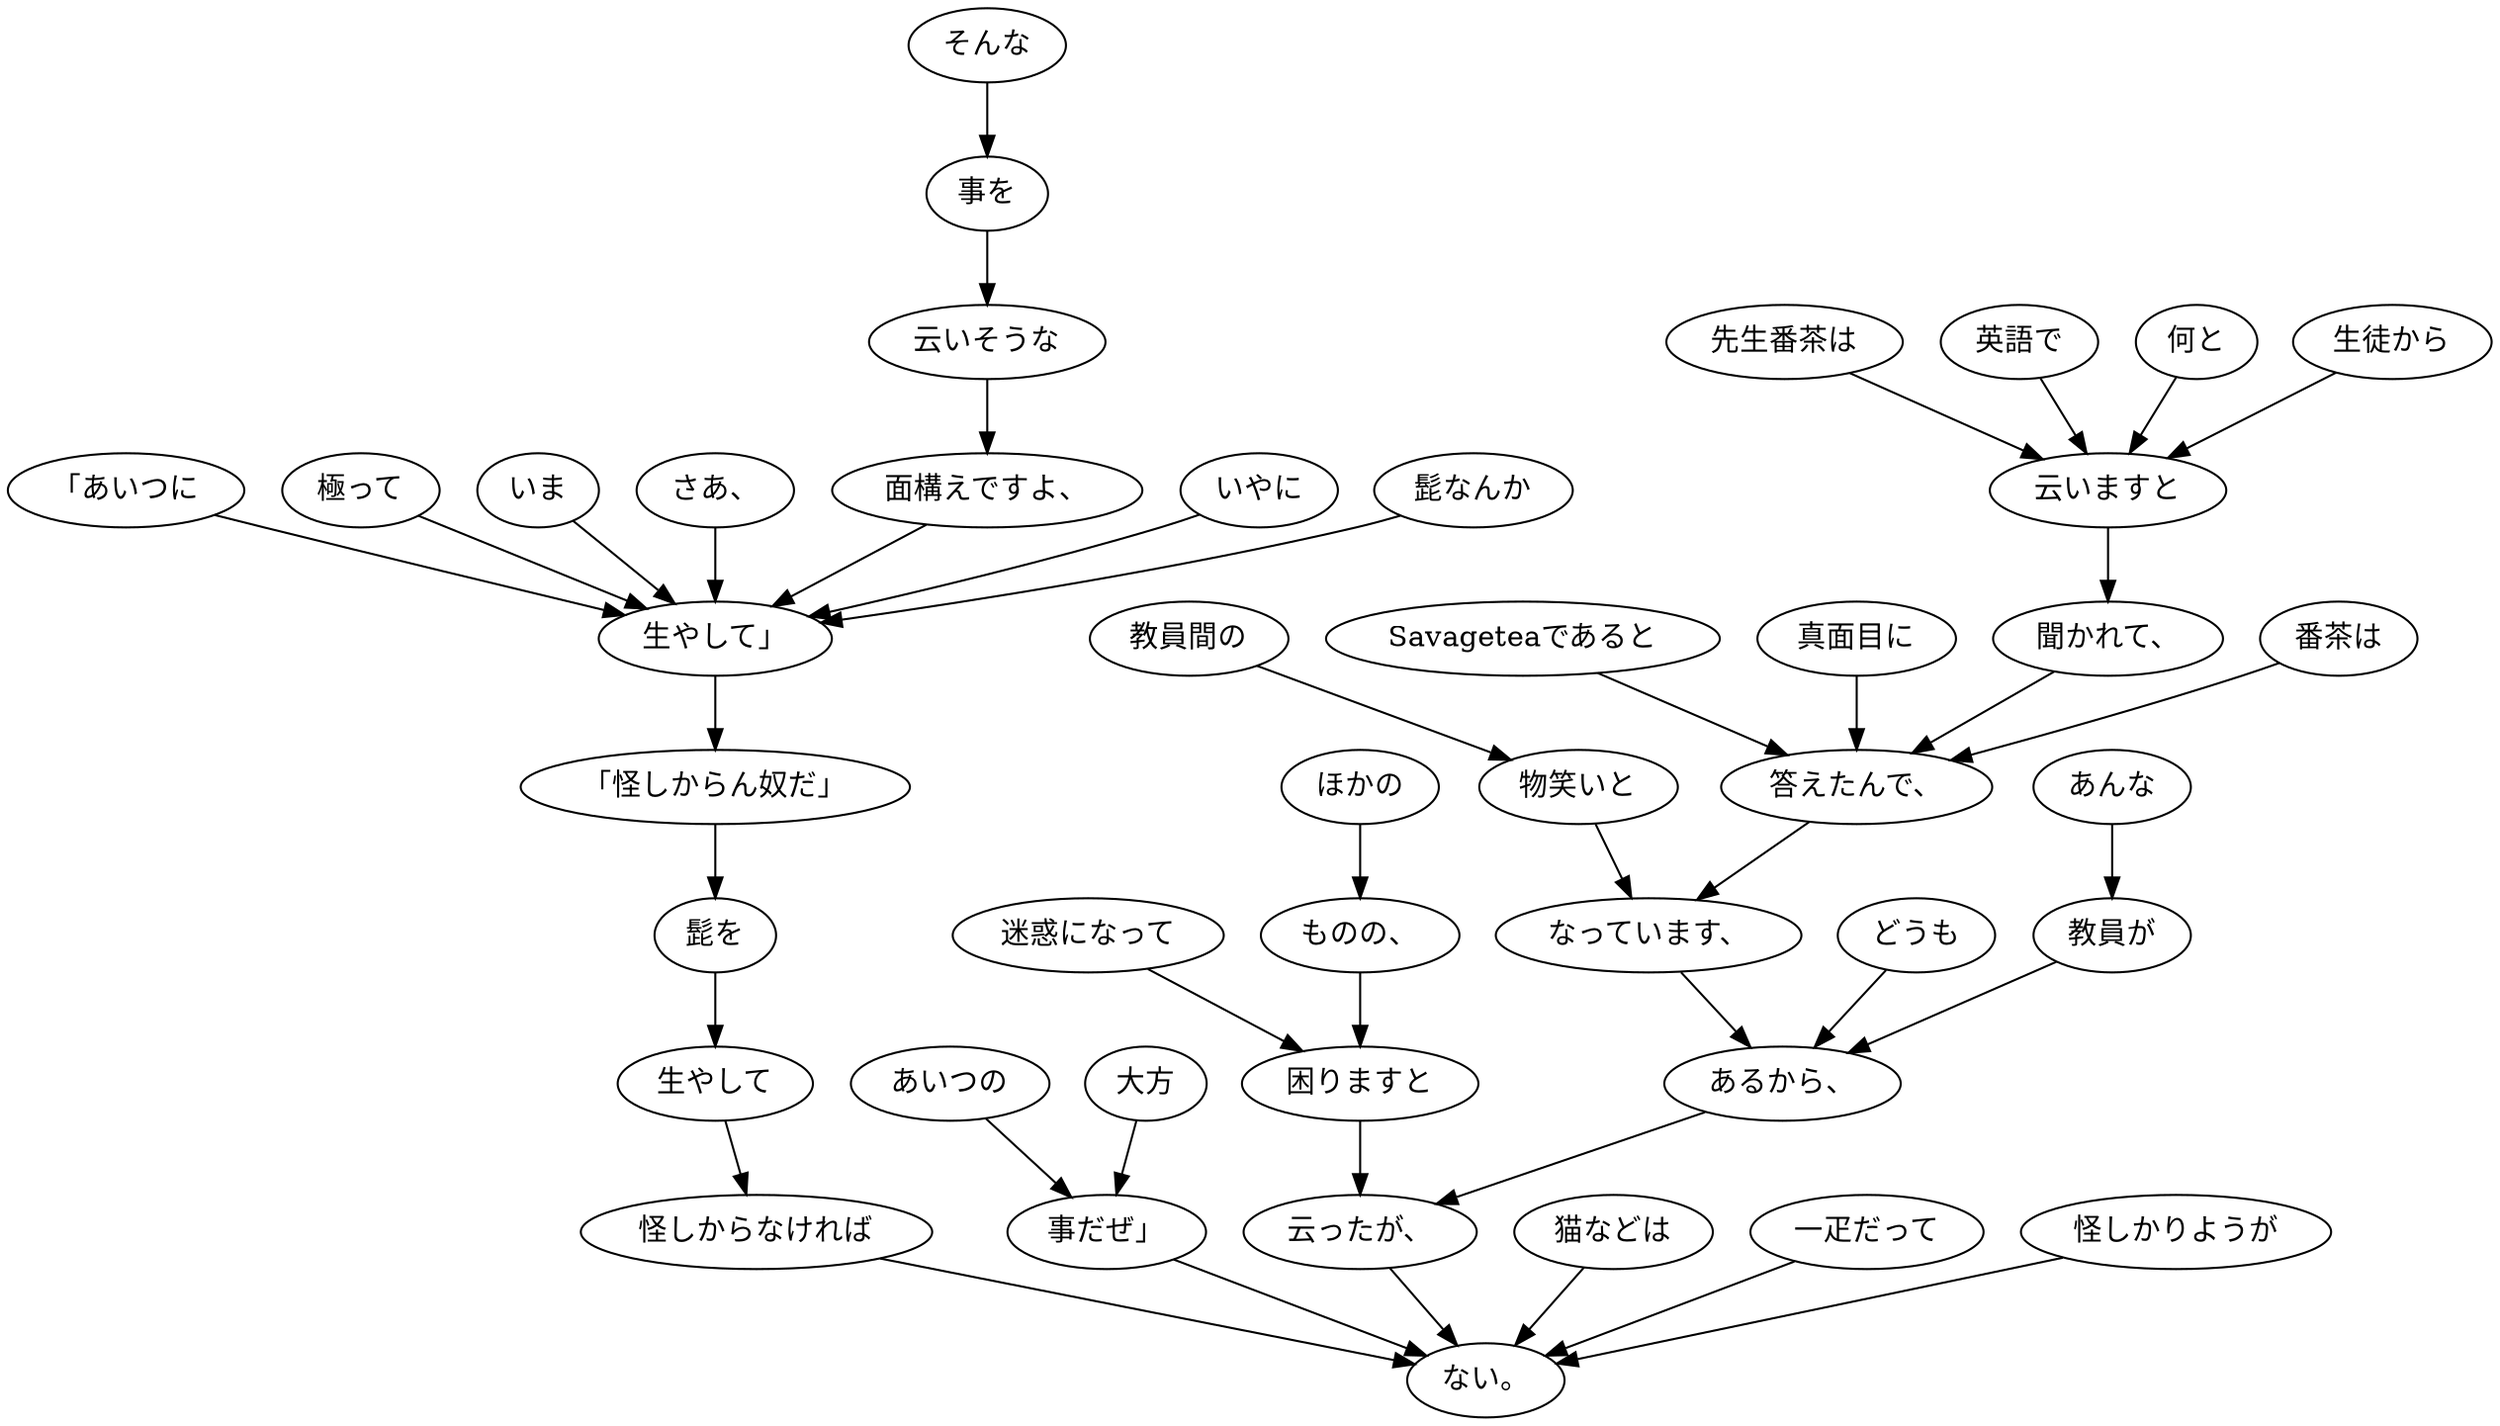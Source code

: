 digraph graph1862 {
	node0 [label="生徒から"];
	node1 [label="先生番茶は"];
	node2 [label="英語で"];
	node3 [label="何と"];
	node4 [label="云いますと"];
	node5 [label="聞かれて、"];
	node6 [label="番茶は"];
	node7 [label="Savageteaであると"];
	node8 [label="真面目に"];
	node9 [label="答えたんで、"];
	node10 [label="教員間の"];
	node11 [label="物笑いと"];
	node12 [label="なっています、"];
	node13 [label="どうも"];
	node14 [label="あんな"];
	node15 [label="教員が"];
	node16 [label="あるから、"];
	node17 [label="ほかの"];
	node18 [label="ものの、"];
	node19 [label="迷惑になって"];
	node20 [label="困りますと"];
	node21 [label="云ったが、"];
	node22 [label="大方"];
	node23 [label="あいつの"];
	node24 [label="事だぜ」"];
	node25 [label="「あいつに"];
	node26 [label="極って"];
	node27 [label="いま"];
	node28 [label="さあ、"];
	node29 [label="そんな"];
	node30 [label="事を"];
	node31 [label="云いそうな"];
	node32 [label="面構えですよ、"];
	node33 [label="いやに"];
	node34 [label="髭なんか"];
	node35 [label="生やして」"];
	node36 [label="「怪しからん奴だ」"];
	node37 [label="髭を"];
	node38 [label="生やして"];
	node39 [label="怪しからなければ"];
	node40 [label="猫などは"];
	node41 [label="一疋だって"];
	node42 [label="怪しかりようが"];
	node43 [label="ない。"];
	node0 -> node4;
	node1 -> node4;
	node2 -> node4;
	node3 -> node4;
	node4 -> node5;
	node5 -> node9;
	node6 -> node9;
	node7 -> node9;
	node8 -> node9;
	node9 -> node12;
	node10 -> node11;
	node11 -> node12;
	node12 -> node16;
	node13 -> node16;
	node14 -> node15;
	node15 -> node16;
	node16 -> node21;
	node17 -> node18;
	node18 -> node20;
	node19 -> node20;
	node20 -> node21;
	node21 -> node43;
	node22 -> node24;
	node23 -> node24;
	node24 -> node43;
	node25 -> node35;
	node26 -> node35;
	node27 -> node35;
	node28 -> node35;
	node29 -> node30;
	node30 -> node31;
	node31 -> node32;
	node32 -> node35;
	node33 -> node35;
	node34 -> node35;
	node35 -> node36;
	node36 -> node37;
	node37 -> node38;
	node38 -> node39;
	node39 -> node43;
	node40 -> node43;
	node41 -> node43;
	node42 -> node43;
}
